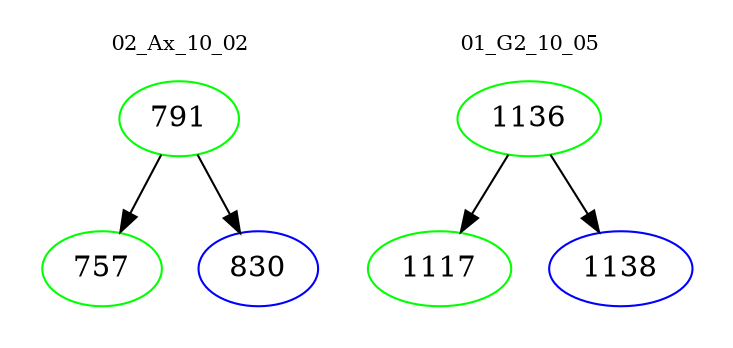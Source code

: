 digraph{
subgraph cluster_0 {
color = white
label = "02_Ax_10_02";
fontsize=10;
T0_791 [label="791", color="green"]
T0_791 -> T0_757 [color="black"]
T0_757 [label="757", color="green"]
T0_791 -> T0_830 [color="black"]
T0_830 [label="830", color="blue"]
}
subgraph cluster_1 {
color = white
label = "01_G2_10_05";
fontsize=10;
T1_1136 [label="1136", color="green"]
T1_1136 -> T1_1117 [color="black"]
T1_1117 [label="1117", color="green"]
T1_1136 -> T1_1138 [color="black"]
T1_1138 [label="1138", color="blue"]
}
}
